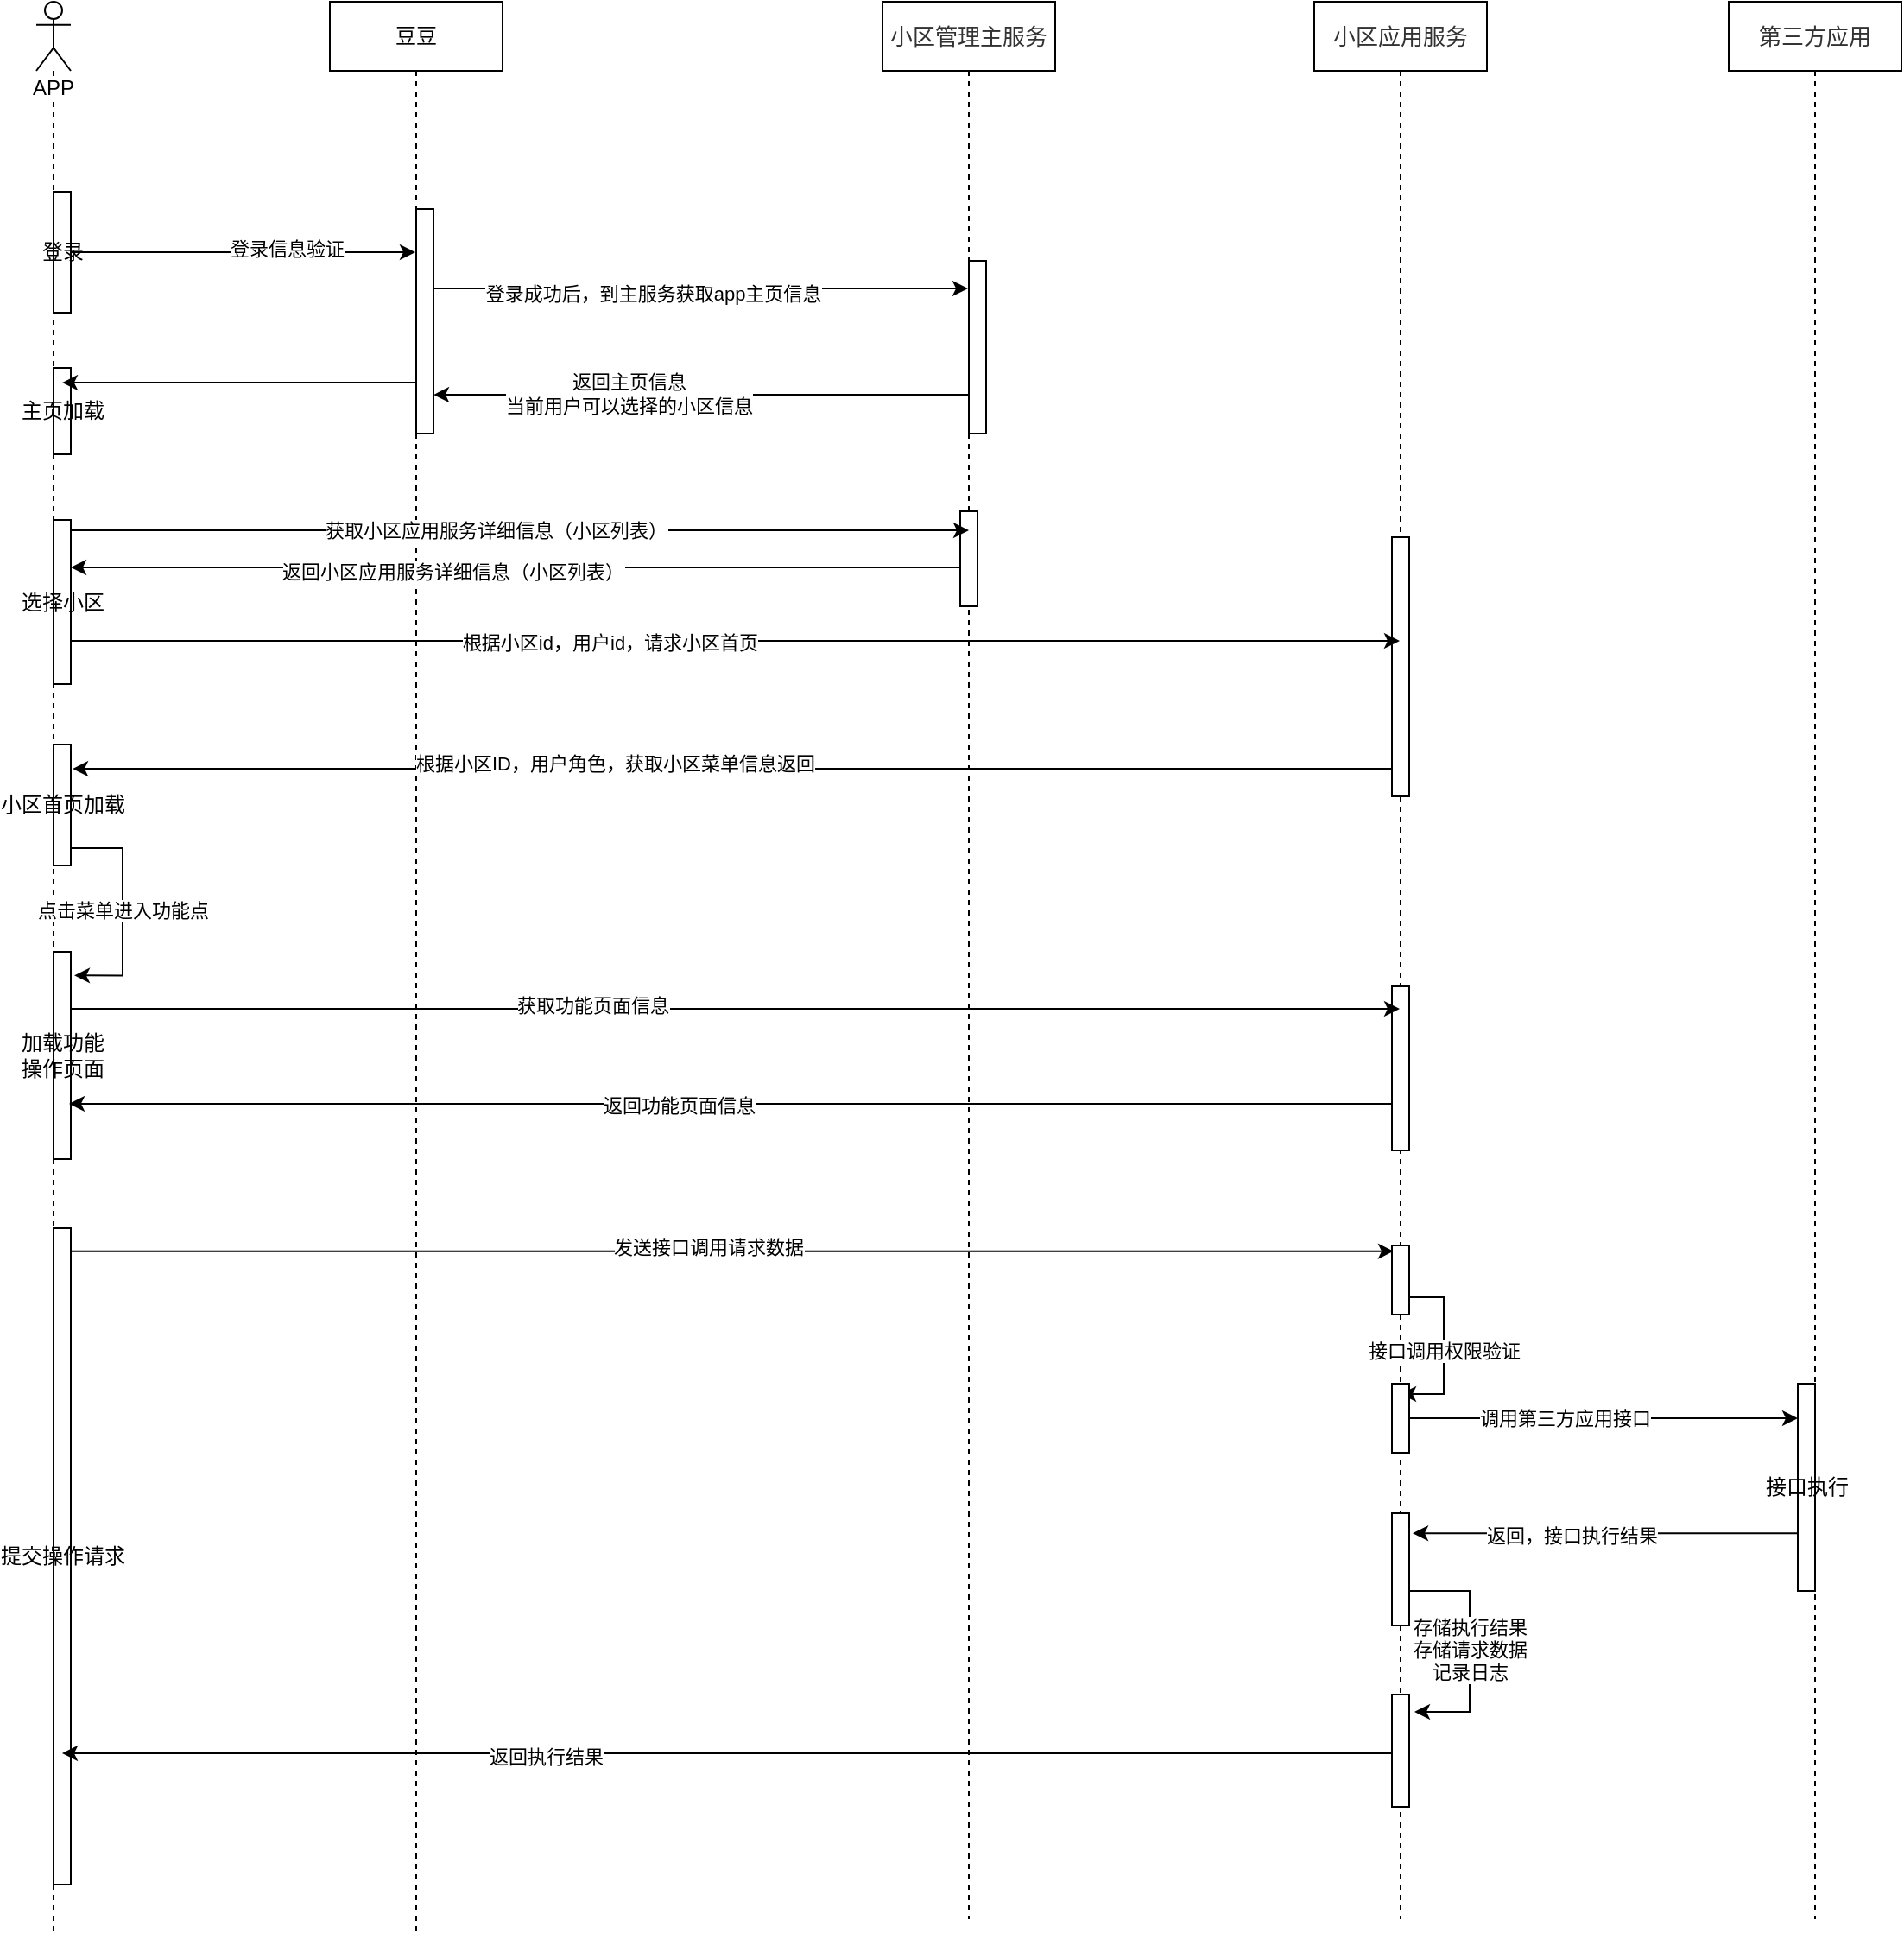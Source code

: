 <mxfile version="13.2.6" type="github">
  <diagram id="HxUwT_s7KAzyEIWDZ4rV" name="Page-1">
    <mxGraphModel dx="1422" dy="723" grid="1" gridSize="10" guides="1" tooltips="1" connect="1" arrows="1" fold="1" page="1" pageScale="1" pageWidth="827" pageHeight="1169" math="0" shadow="0">
      <root>
        <mxCell id="0" />
        <mxCell id="1" parent="0" />
        <mxCell id="MWADocAkwqnDfstgz9Fc-2" value="&lt;span style=&quot;color: rgb(50 , 50 , 50) ; font-size: 13px ; background-color: rgba(255 , 255 , 255 , 0.01)&quot;&gt;小区管理主服务&lt;/span&gt;" style="shape=umlLifeline;perimeter=lifelinePerimeter;whiteSpace=wrap;html=1;container=1;collapsible=0;recursiveResize=0;outlineConnect=0;" vertex="1" parent="1">
          <mxGeometry x="620" y="90" width="100" height="1110" as="geometry" />
        </mxCell>
        <mxCell id="MWADocAkwqnDfstgz9Fc-3" value="" style="html=1;points=[];perimeter=orthogonalPerimeter;" vertex="1" parent="MWADocAkwqnDfstgz9Fc-2">
          <mxGeometry x="50" y="150" width="10" height="100" as="geometry" />
        </mxCell>
        <mxCell id="MWADocAkwqnDfstgz9Fc-57" value="" style="html=1;points=[];perimeter=orthogonalPerimeter;" vertex="1" parent="MWADocAkwqnDfstgz9Fc-2">
          <mxGeometry x="45" y="295" width="10" height="55" as="geometry" />
        </mxCell>
        <mxCell id="MWADocAkwqnDfstgz9Fc-4" value="APP" style="shape=umlLifeline;participant=umlActor;perimeter=lifelinePerimeter;whiteSpace=wrap;html=1;container=1;collapsible=0;recursiveResize=0;verticalAlign=top;spacingTop=36;labelBackgroundColor=#ffffff;outlineConnect=0;" vertex="1" parent="1">
          <mxGeometry x="130" y="90" width="20" height="1120" as="geometry" />
        </mxCell>
        <mxCell id="MWADocAkwqnDfstgz9Fc-5" value="登录" style="html=1;points=[];perimeter=orthogonalPerimeter;" vertex="1" parent="MWADocAkwqnDfstgz9Fc-4">
          <mxGeometry x="10" y="110" width="10" height="70" as="geometry" />
        </mxCell>
        <mxCell id="MWADocAkwqnDfstgz9Fc-6" value="主页加载" style="html=1;points=[];perimeter=orthogonalPerimeter;" vertex="1" parent="MWADocAkwqnDfstgz9Fc-4">
          <mxGeometry x="10" y="212" width="10" height="50" as="geometry" />
        </mxCell>
        <mxCell id="MWADocAkwqnDfstgz9Fc-25" value="加载功能&lt;br&gt;操作页面" style="html=1;points=[];perimeter=orthogonalPerimeter;" vertex="1" parent="MWADocAkwqnDfstgz9Fc-4">
          <mxGeometry x="10" y="550" width="10" height="120" as="geometry" />
        </mxCell>
        <mxCell id="MWADocAkwqnDfstgz9Fc-34" value="提交操作请求" style="html=1;points=[];perimeter=orthogonalPerimeter;" vertex="1" parent="MWADocAkwqnDfstgz9Fc-4">
          <mxGeometry x="10" y="710" width="10" height="380" as="geometry" />
        </mxCell>
        <mxCell id="MWADocAkwqnDfstgz9Fc-7" value="豆豆" style="shape=umlLifeline;perimeter=lifelinePerimeter;whiteSpace=wrap;html=1;container=1;collapsible=0;recursiveResize=0;outlineConnect=0;" vertex="1" parent="1">
          <mxGeometry x="300" y="90" width="100" height="1120" as="geometry" />
        </mxCell>
        <mxCell id="MWADocAkwqnDfstgz9Fc-8" value="" style="html=1;points=[];perimeter=orthogonalPerimeter;" vertex="1" parent="MWADocAkwqnDfstgz9Fc-7">
          <mxGeometry x="50" y="120" width="10" height="130" as="geometry" />
        </mxCell>
        <mxCell id="MWADocAkwqnDfstgz9Fc-9" value="&lt;span style=&quot;color: rgb(50 , 50 , 50) ; font-size: 13px ; background-color: rgba(255 , 255 , 255 , 0.01)&quot;&gt;小区应用服务&lt;/span&gt;" style="shape=umlLifeline;perimeter=lifelinePerimeter;whiteSpace=wrap;html=1;container=1;collapsible=0;recursiveResize=0;outlineConnect=0;" vertex="1" parent="1">
          <mxGeometry x="870" y="90" width="100" height="1110" as="geometry" />
        </mxCell>
        <mxCell id="MWADocAkwqnDfstgz9Fc-10" value="" style="html=1;points=[];perimeter=orthogonalPerimeter;" vertex="1" parent="MWADocAkwqnDfstgz9Fc-9">
          <mxGeometry x="45" y="310" width="10" height="150" as="geometry" />
        </mxCell>
        <mxCell id="MWADocAkwqnDfstgz9Fc-27" value="" style="html=1;points=[];perimeter=orthogonalPerimeter;" vertex="1" parent="MWADocAkwqnDfstgz9Fc-9">
          <mxGeometry x="45" y="570" width="10" height="95" as="geometry" />
        </mxCell>
        <mxCell id="MWADocAkwqnDfstgz9Fc-42" value="接口调用权限验证" style="edgeStyle=orthogonalEdgeStyle;rounded=0;orthogonalLoop=1;jettySize=auto;html=1;entryX=0.5;entryY=0.15;entryDx=0;entryDy=0;entryPerimeter=0;" edge="1" parent="MWADocAkwqnDfstgz9Fc-9" source="MWADocAkwqnDfstgz9Fc-35" target="MWADocAkwqnDfstgz9Fc-41">
          <mxGeometry relative="1" as="geometry">
            <Array as="points">
              <mxPoint x="75" y="750" />
              <mxPoint x="75" y="806" />
            </Array>
          </mxGeometry>
        </mxCell>
        <mxCell id="MWADocAkwqnDfstgz9Fc-35" value="" style="html=1;points=[];perimeter=orthogonalPerimeter;" vertex="1" parent="MWADocAkwqnDfstgz9Fc-9">
          <mxGeometry x="45" y="720" width="10" height="40" as="geometry" />
        </mxCell>
        <mxCell id="MWADocAkwqnDfstgz9Fc-41" value="" style="html=1;points=[];perimeter=orthogonalPerimeter;" vertex="1" parent="MWADocAkwqnDfstgz9Fc-9">
          <mxGeometry x="45" y="800" width="10" height="40" as="geometry" />
        </mxCell>
        <mxCell id="MWADocAkwqnDfstgz9Fc-47" value="" style="html=1;points=[];perimeter=orthogonalPerimeter;" vertex="1" parent="MWADocAkwqnDfstgz9Fc-9">
          <mxGeometry x="45" y="875" width="10" height="65" as="geometry" />
        </mxCell>
        <mxCell id="MWADocAkwqnDfstgz9Fc-52" value="" style="html=1;points=[];perimeter=orthogonalPerimeter;" vertex="1" parent="MWADocAkwqnDfstgz9Fc-9">
          <mxGeometry x="45" y="980" width="10" height="65" as="geometry" />
        </mxCell>
        <mxCell id="MWADocAkwqnDfstgz9Fc-53" value="存储执行结果&lt;br&gt;存储请求数据&lt;br&gt;记录日志" style="edgeStyle=orthogonalEdgeStyle;rounded=0;orthogonalLoop=1;jettySize=auto;html=1;" edge="1" parent="MWADocAkwqnDfstgz9Fc-9" source="MWADocAkwqnDfstgz9Fc-47">
          <mxGeometry relative="1" as="geometry">
            <mxPoint x="58" y="990" as="targetPoint" />
            <Array as="points">
              <mxPoint x="90" y="920" />
              <mxPoint x="90" y="990" />
              <mxPoint x="58" y="990" />
            </Array>
          </mxGeometry>
        </mxCell>
        <mxCell id="MWADocAkwqnDfstgz9Fc-11" style="edgeStyle=none;rounded=0;orthogonalLoop=1;jettySize=auto;html=1;" edge="1" parent="1" source="MWADocAkwqnDfstgz9Fc-5" target="MWADocAkwqnDfstgz9Fc-7">
          <mxGeometry relative="1" as="geometry" />
        </mxCell>
        <mxCell id="MWADocAkwqnDfstgz9Fc-12" value="登录信息验证" style="edgeLabel;html=1;align=center;verticalAlign=middle;resizable=0;points=[];" vertex="1" connectable="0" parent="MWADocAkwqnDfstgz9Fc-11">
          <mxGeometry x="0.253" y="2" relative="1" as="geometry">
            <mxPoint as="offset" />
          </mxGeometry>
        </mxCell>
        <mxCell id="MWADocAkwqnDfstgz9Fc-13" style="edgeStyle=none;rounded=0;orthogonalLoop=1;jettySize=auto;html=1;" edge="1" parent="1">
          <mxGeometry relative="1" as="geometry">
            <mxPoint x="360" y="256" as="sourcePoint" />
            <mxPoint x="669.5" y="256" as="targetPoint" />
          </mxGeometry>
        </mxCell>
        <mxCell id="MWADocAkwqnDfstgz9Fc-14" value="登录成功后，到主服务获取app主页信息" style="edgeLabel;html=1;align=center;verticalAlign=middle;resizable=0;points=[];" vertex="1" connectable="0" parent="MWADocAkwqnDfstgz9Fc-13">
          <mxGeometry x="-0.179" y="-3" relative="1" as="geometry">
            <mxPoint as="offset" />
          </mxGeometry>
        </mxCell>
        <mxCell id="MWADocAkwqnDfstgz9Fc-61" style="edgeStyle=none;rounded=0;orthogonalLoop=1;jettySize=auto;html=1;" edge="1" parent="1" source="MWADocAkwqnDfstgz9Fc-17" target="MWADocAkwqnDfstgz9Fc-9">
          <mxGeometry relative="1" as="geometry">
            <Array as="points">
              <mxPoint x="710" y="460" />
            </Array>
          </mxGeometry>
        </mxCell>
        <mxCell id="MWADocAkwqnDfstgz9Fc-62" value="根据小区id，用户id，请求小区首页" style="edgeLabel;html=1;align=center;verticalAlign=middle;resizable=0;points=[];" vertex="1" connectable="0" parent="MWADocAkwqnDfstgz9Fc-61">
          <mxGeometry x="0.456" y="-248" relative="1" as="geometry">
            <mxPoint x="-248" y="-247" as="offset" />
          </mxGeometry>
        </mxCell>
        <mxCell id="MWADocAkwqnDfstgz9Fc-17" value="选择小区" style="html=1;points=[];perimeter=orthogonalPerimeter;" vertex="1" parent="1">
          <mxGeometry x="140" y="390" width="10" height="95" as="geometry" />
        </mxCell>
        <mxCell id="MWADocAkwqnDfstgz9Fc-26" value="点击菜单进入功能点" style="edgeStyle=orthogonalEdgeStyle;rounded=0;orthogonalLoop=1;jettySize=auto;html=1;entryX=1.2;entryY=0.114;entryDx=0;entryDy=0;entryPerimeter=0;" edge="1" parent="1" source="MWADocAkwqnDfstgz9Fc-18" target="MWADocAkwqnDfstgz9Fc-25">
          <mxGeometry relative="1" as="geometry">
            <Array as="points">
              <mxPoint x="180" y="580" />
              <mxPoint x="180" y="654" />
            </Array>
          </mxGeometry>
        </mxCell>
        <mxCell id="MWADocAkwqnDfstgz9Fc-18" value="小区首页加载" style="html=1;points=[];perimeter=orthogonalPerimeter;" vertex="1" parent="1">
          <mxGeometry x="140" y="520" width="10" height="70" as="geometry" />
        </mxCell>
        <mxCell id="MWADocAkwqnDfstgz9Fc-19" style="edgeStyle=none;rounded=0;orthogonalLoop=1;jettySize=auto;html=1;entryX=1;entryY=0.827;entryDx=0;entryDy=0;entryPerimeter=0;" edge="1" parent="1" source="MWADocAkwqnDfstgz9Fc-3" target="MWADocAkwqnDfstgz9Fc-8">
          <mxGeometry relative="1" as="geometry" />
        </mxCell>
        <mxCell id="MWADocAkwqnDfstgz9Fc-20" value="返回主页信息&lt;br&gt;当前用户可以选择的小区信息" style="edgeLabel;html=1;align=center;verticalAlign=middle;resizable=0;points=[];" vertex="1" connectable="0" parent="MWADocAkwqnDfstgz9Fc-19">
          <mxGeometry x="0.271" y="-1" relative="1" as="geometry">
            <mxPoint as="offset" />
          </mxGeometry>
        </mxCell>
        <mxCell id="MWADocAkwqnDfstgz9Fc-21" style="edgeStyle=none;rounded=0;orthogonalLoop=1;jettySize=auto;html=1;entryX=0.5;entryY=0.171;entryDx=0;entryDy=0;entryPerimeter=0;" edge="1" parent="1" source="MWADocAkwqnDfstgz9Fc-8" target="MWADocAkwqnDfstgz9Fc-6">
          <mxGeometry relative="1" as="geometry" />
        </mxCell>
        <mxCell id="MWADocAkwqnDfstgz9Fc-22" value="&lt;font color=&quot;#323232&quot;&gt;&lt;span style=&quot;font-size: 13px ; background-color: rgba(255 , 255 , 255 , 0.01)&quot;&gt;第三方应用&lt;/span&gt;&lt;/font&gt;" style="shape=umlLifeline;perimeter=lifelinePerimeter;whiteSpace=wrap;html=1;container=1;collapsible=0;recursiveResize=0;outlineConnect=0;" vertex="1" parent="1">
          <mxGeometry x="1110" y="90" width="100" height="1110" as="geometry" />
        </mxCell>
        <mxCell id="MWADocAkwqnDfstgz9Fc-39" value="接口执行" style="html=1;points=[];perimeter=orthogonalPerimeter;" vertex="1" parent="MWADocAkwqnDfstgz9Fc-22">
          <mxGeometry x="40" y="800" width="10" height="120" as="geometry" />
        </mxCell>
        <mxCell id="MWADocAkwqnDfstgz9Fc-23" style="edgeStyle=none;rounded=0;orthogonalLoop=1;jettySize=auto;html=1;entryX=1.1;entryY=0.686;entryDx=0;entryDy=0;entryPerimeter=0;" edge="1" parent="1">
          <mxGeometry relative="1" as="geometry">
            <mxPoint x="915" y="534.02" as="sourcePoint" />
            <mxPoint x="151" y="534.02" as="targetPoint" />
          </mxGeometry>
        </mxCell>
        <mxCell id="MWADocAkwqnDfstgz9Fc-24" value="根据小区ID，用户角色，获取小区菜单信息返回" style="edgeLabel;html=1;align=center;verticalAlign=middle;resizable=0;points=[];" vertex="1" connectable="0" parent="MWADocAkwqnDfstgz9Fc-23">
          <mxGeometry x="0.178" y="-3" relative="1" as="geometry">
            <mxPoint as="offset" />
          </mxGeometry>
        </mxCell>
        <mxCell id="MWADocAkwqnDfstgz9Fc-30" style="edgeStyle=none;rounded=0;orthogonalLoop=1;jettySize=auto;html=1;" edge="1" parent="1">
          <mxGeometry relative="1" as="geometry">
            <mxPoint x="150" y="673" as="sourcePoint" />
            <mxPoint x="919.5" y="673" as="targetPoint" />
          </mxGeometry>
        </mxCell>
        <mxCell id="MWADocAkwqnDfstgz9Fc-31" value="获取功能页面信息" style="edgeLabel;html=1;align=center;verticalAlign=middle;resizable=0;points=[];" vertex="1" connectable="0" parent="MWADocAkwqnDfstgz9Fc-30">
          <mxGeometry x="-0.215" y="2" relative="1" as="geometry">
            <mxPoint as="offset" />
          </mxGeometry>
        </mxCell>
        <mxCell id="MWADocAkwqnDfstgz9Fc-32" style="edgeStyle=none;rounded=0;orthogonalLoop=1;jettySize=auto;html=1;entryX=0.9;entryY=0.733;entryDx=0;entryDy=0;entryPerimeter=0;" edge="1" parent="1" source="MWADocAkwqnDfstgz9Fc-27" target="MWADocAkwqnDfstgz9Fc-25">
          <mxGeometry relative="1" as="geometry" />
        </mxCell>
        <mxCell id="MWADocAkwqnDfstgz9Fc-33" value="返回功能页面信息" style="edgeLabel;html=1;align=center;verticalAlign=middle;resizable=0;points=[];" vertex="1" connectable="0" parent="MWADocAkwqnDfstgz9Fc-32">
          <mxGeometry x="0.078" y="1" relative="1" as="geometry">
            <mxPoint as="offset" />
          </mxGeometry>
        </mxCell>
        <mxCell id="MWADocAkwqnDfstgz9Fc-37" style="edgeStyle=none;rounded=0;orthogonalLoop=1;jettySize=auto;html=1;entryX=0.1;entryY=0.084;entryDx=0;entryDy=0;entryPerimeter=0;" edge="1" parent="1" source="MWADocAkwqnDfstgz9Fc-34" target="MWADocAkwqnDfstgz9Fc-35">
          <mxGeometry relative="1" as="geometry" />
        </mxCell>
        <mxCell id="MWADocAkwqnDfstgz9Fc-38" value="发送接口调用请求数据" style="edgeLabel;html=1;align=center;verticalAlign=middle;resizable=0;points=[];" vertex="1" connectable="0" parent="MWADocAkwqnDfstgz9Fc-37">
          <mxGeometry x="-0.037" y="3" relative="1" as="geometry">
            <mxPoint as="offset" />
          </mxGeometry>
        </mxCell>
        <mxCell id="MWADocAkwqnDfstgz9Fc-45" style="edgeStyle=none;rounded=0;orthogonalLoop=1;jettySize=auto;html=1;" edge="1" parent="1" source="MWADocAkwqnDfstgz9Fc-41" target="MWADocAkwqnDfstgz9Fc-39">
          <mxGeometry relative="1" as="geometry" />
        </mxCell>
        <mxCell id="MWADocAkwqnDfstgz9Fc-46" value="调用第三方应用接口" style="edgeLabel;html=1;align=center;verticalAlign=middle;resizable=0;points=[];" vertex="1" connectable="0" parent="MWADocAkwqnDfstgz9Fc-45">
          <mxGeometry x="-0.2" relative="1" as="geometry">
            <mxPoint as="offset" />
          </mxGeometry>
        </mxCell>
        <mxCell id="MWADocAkwqnDfstgz9Fc-50" style="edgeStyle=none;rounded=0;orthogonalLoop=1;jettySize=auto;html=1;entryX=1.2;entryY=0.178;entryDx=0;entryDy=0;entryPerimeter=0;" edge="1" parent="1" source="MWADocAkwqnDfstgz9Fc-39" target="MWADocAkwqnDfstgz9Fc-47">
          <mxGeometry relative="1" as="geometry" />
        </mxCell>
        <mxCell id="MWADocAkwqnDfstgz9Fc-51" value="返回，接口执行结果" style="edgeLabel;html=1;align=center;verticalAlign=middle;resizable=0;points=[];" vertex="1" connectable="0" parent="MWADocAkwqnDfstgz9Fc-50">
          <mxGeometry x="0.175" y="1" relative="1" as="geometry">
            <mxPoint as="offset" />
          </mxGeometry>
        </mxCell>
        <mxCell id="MWADocAkwqnDfstgz9Fc-55" style="edgeStyle=none;rounded=0;orthogonalLoop=1;jettySize=auto;html=1;" edge="1" parent="1" source="MWADocAkwqnDfstgz9Fc-52">
          <mxGeometry relative="1" as="geometry">
            <mxPoint x="145" y="1104" as="targetPoint" />
          </mxGeometry>
        </mxCell>
        <mxCell id="MWADocAkwqnDfstgz9Fc-56" value="返回执行结果" style="edgeLabel;html=1;align=center;verticalAlign=middle;resizable=0;points=[];" vertex="1" connectable="0" parent="MWADocAkwqnDfstgz9Fc-55">
          <mxGeometry x="0.273" y="2" relative="1" as="geometry">
            <mxPoint as="offset" />
          </mxGeometry>
        </mxCell>
        <mxCell id="MWADocAkwqnDfstgz9Fc-58" style="edgeStyle=none;rounded=0;orthogonalLoop=1;jettySize=auto;html=1;entryX=0.5;entryY=0.2;entryDx=0;entryDy=0;entryPerimeter=0;" edge="1" parent="1" source="MWADocAkwqnDfstgz9Fc-17" target="MWADocAkwqnDfstgz9Fc-57">
          <mxGeometry relative="1" as="geometry">
            <mxPoint x="920" y="430" as="targetPoint" />
            <Array as="points" />
            <mxPoint x="150" y="430" as="sourcePoint" />
          </mxGeometry>
        </mxCell>
        <mxCell id="MWADocAkwqnDfstgz9Fc-59" value="获取小区应用服务详细信息（小区列表）" style="edgeLabel;html=1;align=center;verticalAlign=middle;resizable=0;points=[];" vertex="1" connectable="0" parent="MWADocAkwqnDfstgz9Fc-58">
          <mxGeometry x="-0.054" relative="1" as="geometry">
            <mxPoint as="offset" />
          </mxGeometry>
        </mxCell>
        <mxCell id="MWADocAkwqnDfstgz9Fc-60" style="edgeStyle=none;rounded=0;orthogonalLoop=1;jettySize=auto;html=1;" edge="1" parent="1">
          <mxGeometry relative="1" as="geometry">
            <mxPoint x="665" y="417.5" as="sourcePoint" />
            <mxPoint x="150" y="417.5" as="targetPoint" />
          </mxGeometry>
        </mxCell>
        <mxCell id="MWADocAkwqnDfstgz9Fc-63" value="返回小区应用服务详细信息（小区列表）" style="edgeLabel;html=1;align=center;verticalAlign=middle;resizable=0;points=[];" vertex="1" connectable="0" parent="MWADocAkwqnDfstgz9Fc-60">
          <mxGeometry x="0.142" y="2" relative="1" as="geometry">
            <mxPoint as="offset" />
          </mxGeometry>
        </mxCell>
      </root>
    </mxGraphModel>
  </diagram>
</mxfile>
